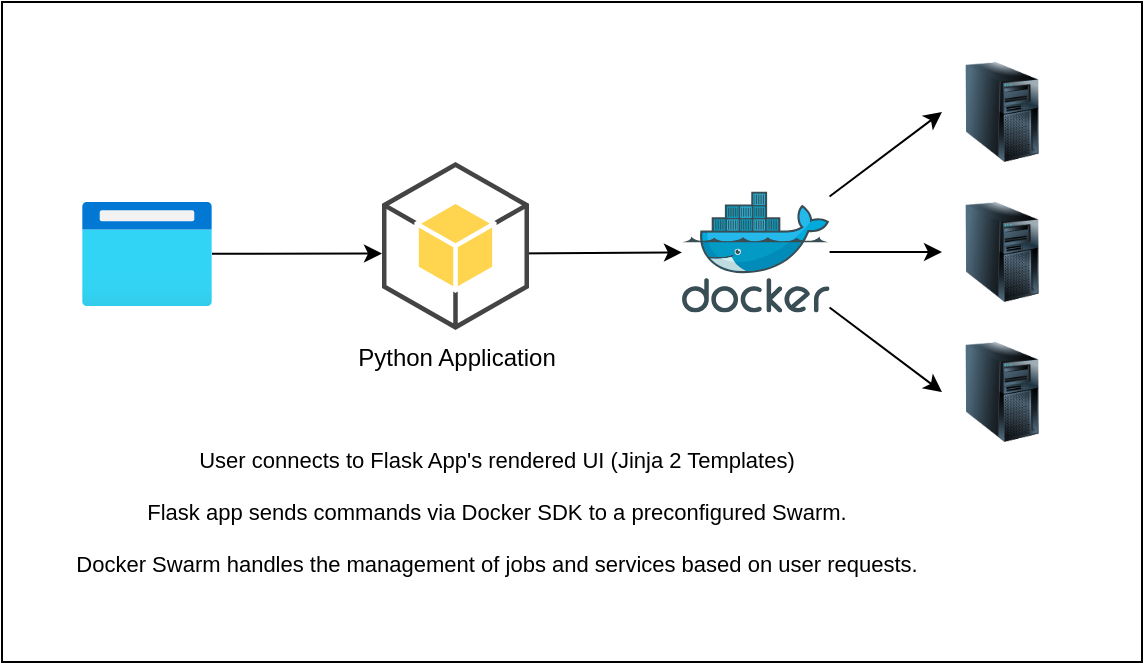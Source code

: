 <mxfile>
    <diagram id="--XopiaxrRp4DufD4RJo" name="Page-1">
        <mxGraphModel dx="2470" dy="805" grid="1" gridSize="10" guides="1" tooltips="1" connect="1" arrows="1" fold="1" page="1" pageScale="1" pageWidth="850" pageHeight="1100" math="0" shadow="0">
            <root>
                <mxCell id="0"/>
                <mxCell id="1" parent="0"/>
                <mxCell id="3" value="" style="rounded=0;whiteSpace=wrap;html=1;fillColor=#FFFFFF;" parent="1" vertex="1">
                    <mxGeometry x="150" y="140" width="570" height="330" as="geometry"/>
                </mxCell>
                <mxCell id="18" value="" style="edgeStyle=none;shape=connector;rounded=1;html=1;labelBackgroundColor=default;strokeColor=#000000;fontFamily=Helvetica;fontSize=11;fontColor=default;endArrow=classic;entryX=0;entryY=0.5;entryDx=0;entryDy=0;" parent="1" source="4" target="7" edge="1">
                    <mxGeometry relative="1" as="geometry"/>
                </mxCell>
                <mxCell id="19" value="" style="edgeStyle=none;shape=connector;rounded=1;html=1;labelBackgroundColor=default;strokeColor=#000000;fontFamily=Helvetica;fontSize=11;fontColor=default;endArrow=classic;entryX=0;entryY=0.5;entryDx=0;entryDy=0;" parent="1" source="4" target="9" edge="1">
                    <mxGeometry relative="1" as="geometry"/>
                </mxCell>
                <mxCell id="20" value="" style="edgeStyle=none;shape=connector;rounded=1;html=1;labelBackgroundColor=default;strokeColor=#000000;fontFamily=Helvetica;fontSize=11;fontColor=default;endArrow=classic;" parent="1" source="4" target="8" edge="1">
                    <mxGeometry relative="1" as="geometry"/>
                </mxCell>
                <mxCell id="4" value="" style="sketch=0;aspect=fixed;html=1;points=[];align=center;image;fontSize=12;image=img/lib/mscae/Docker.svg;fillColor=#FFFFFF;" parent="1" vertex="1">
                    <mxGeometry x="490" y="234.75" width="73.78" height="60.5" as="geometry"/>
                </mxCell>
                <mxCell id="7" value="" style="image;html=1;image=img/lib/clip_art/computers/Server_Tower_128x128.png;strokeColor=#000000;fillColor=#FFFFFF;" parent="1" vertex="1">
                    <mxGeometry x="620" y="170" width="60" height="50" as="geometry"/>
                </mxCell>
                <mxCell id="8" value="" style="image;html=1;image=img/lib/clip_art/computers/Server_Tower_128x128.png;strokeColor=#000000;fillColor=#FFFFFF;" parent="1" vertex="1">
                    <mxGeometry x="620" y="240" width="60" height="50" as="geometry"/>
                </mxCell>
                <mxCell id="9" value="" style="image;html=1;image=img/lib/clip_art/computers/Server_Tower_128x128.png;strokeColor=#000000;fillColor=#FFFFFF;" parent="1" vertex="1">
                    <mxGeometry x="620" y="310" width="60" height="50" as="geometry"/>
                </mxCell>
                <mxCell id="17" value="" style="edgeStyle=none;shape=connector;rounded=1;html=1;labelBackgroundColor=default;strokeColor=#000000;fontFamily=Helvetica;fontSize=11;fontColor=default;endArrow=classic;exitX=1;exitY=0.5;exitDx=0;exitDy=0;" parent="1" target="4" edge="1">
                    <mxGeometry relative="1" as="geometry">
                        <mxPoint x="403.94" y="265.75" as="sourcePoint"/>
                    </mxGeometry>
                </mxCell>
                <mxCell id="15" value="" style="edgeStyle=none;html=1;strokeColor=#000000;entryX=0;entryY=0.5;entryDx=0;entryDy=0;" parent="1" source="14" edge="1">
                    <mxGeometry relative="1" as="geometry">
                        <mxPoint x="340" y="265.75" as="targetPoint"/>
                    </mxGeometry>
                </mxCell>
                <mxCell id="14" value="" style="aspect=fixed;html=1;points=[];align=center;image;fontSize=12;image=img/lib/azure2/general/Browser.svg;strokeColor=#000000;fillColor=#FFFFFF;" parent="1" vertex="1">
                    <mxGeometry x="190" y="240" width="65" height="52" as="geometry"/>
                </mxCell>
                <mxCell id="21" value="User connects to Flask App's rendered UI (Jinja 2 Templates)&lt;br&gt;&lt;br&gt;Flask app sends commands via Docker SDK to a preconfigured Swarm.&lt;br&gt;&lt;br&gt;Docker Swarm handles the management of jobs and services based on user requests." style="text;html=1;strokeColor=none;fillColor=none;align=center;verticalAlign=middle;whiteSpace=wrap;rounded=0;fontFamily=Helvetica;fontSize=11;fontColor=#000000;" parent="1" vertex="1">
                    <mxGeometry x="160" y="350" width="475.22" height="90" as="geometry"/>
                </mxCell>
                <mxCell id="23" value="Python Application" style="outlineConnect=0;dashed=0;verticalLabelPosition=bottom;verticalAlign=top;align=center;html=1;shape=mxgraph.aws3.android;fillColor=#FFD44F;gradientColor=none;fontColor=#000000;" vertex="1" parent="1">
                    <mxGeometry x="340" y="220" width="73.5" height="84" as="geometry"/>
                </mxCell>
            </root>
        </mxGraphModel>
    </diagram>
</mxfile>